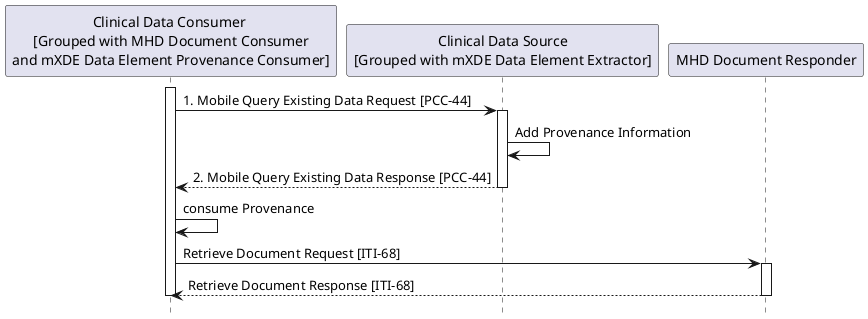 @startuml
skinparam svgDimensionStyle false
hide footbox
participant "Clinical Data Consumer \n[Grouped with MHD Document Consumer\nand mXDE Data Element Provenance Consumer]" as Client
participant "Clinical Data Source\n[Grouped with mXDE Data Element Extractor]" as Server
participant "MHD Document Responder" as MHD
activate Client
Client -> Server : 1. Mobile Query Existing Data Request [PCC-44]
activate Server
Server -> Server : Add Provenance Information
Server --> Client : 2. Mobile Query Existing Data Response [PCC-44]
deactivate Server
Client -> Client : consume Provenance
Client -> MHD : Retrieve Document Request [ITI-68]
activate MHD
Client <-- MHD : Retrieve Document Response [ITI-68]
deactivate Client
deactivate MHD
@enduml
